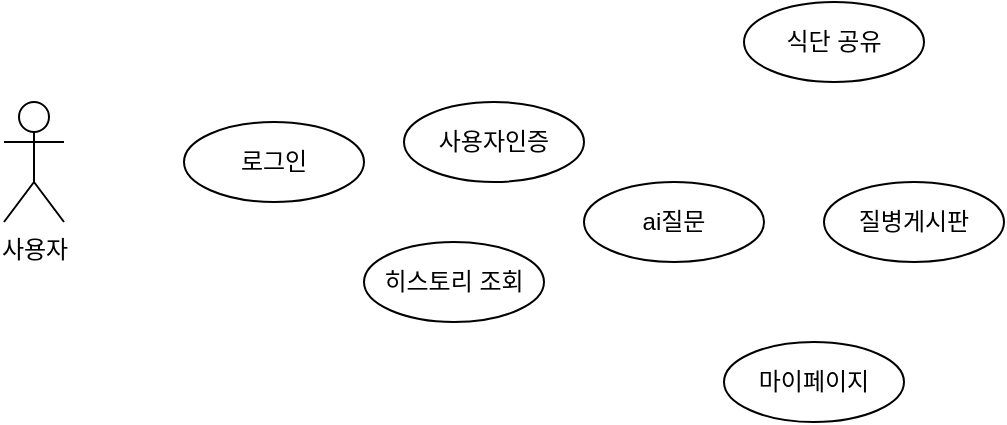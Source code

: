 <mxfile version="26.2.13">
  <diagram name="페이지-1" id="MN5EwI8C19eY58HCWF1L">
    <mxGraphModel dx="803" dy="432" grid="1" gridSize="10" guides="1" tooltips="1" connect="1" arrows="1" fold="1" page="1" pageScale="1" pageWidth="827" pageHeight="1169" math="0" shadow="0">
      <root>
        <mxCell id="0" />
        <mxCell id="1" parent="0" />
        <mxCell id="KieflmNJ7JjYXTiCyG3P-1" value="사용자" style="shape=umlActor;verticalLabelPosition=bottom;verticalAlign=top;html=1;outlineConnect=0;" vertex="1" parent="1">
          <mxGeometry x="80" y="430" width="30" height="60" as="geometry" />
        </mxCell>
        <mxCell id="KieflmNJ7JjYXTiCyG3P-4" value="로그인" style="ellipse;whiteSpace=wrap;html=1;" vertex="1" parent="1">
          <mxGeometry x="170" y="440" width="90" height="40" as="geometry" />
        </mxCell>
        <mxCell id="KieflmNJ7JjYXTiCyG3P-5" value="사용자인증" style="ellipse;whiteSpace=wrap;html=1;" vertex="1" parent="1">
          <mxGeometry x="280" y="430" width="90" height="40" as="geometry" />
        </mxCell>
        <mxCell id="KieflmNJ7JjYXTiCyG3P-6" value="히스토리 조회" style="ellipse;whiteSpace=wrap;html=1;" vertex="1" parent="1">
          <mxGeometry x="260" y="500" width="90" height="40" as="geometry" />
        </mxCell>
        <mxCell id="KieflmNJ7JjYXTiCyG3P-7" value="ai질문" style="ellipse;whiteSpace=wrap;html=1;" vertex="1" parent="1">
          <mxGeometry x="370" y="470" width="90" height="40" as="geometry" />
        </mxCell>
        <mxCell id="KieflmNJ7JjYXTiCyG3P-11" value="마이페이지" style="ellipse;whiteSpace=wrap;html=1;" vertex="1" parent="1">
          <mxGeometry x="440" y="550" width="90" height="40" as="geometry" />
        </mxCell>
        <mxCell id="KieflmNJ7JjYXTiCyG3P-12" value="질병게시판" style="ellipse;whiteSpace=wrap;html=1;" vertex="1" parent="1">
          <mxGeometry x="490" y="470" width="90" height="40" as="geometry" />
        </mxCell>
        <mxCell id="KieflmNJ7JjYXTiCyG3P-13" value="식단 공유" style="ellipse;whiteSpace=wrap;html=1;" vertex="1" parent="1">
          <mxGeometry x="450" y="380" width="90" height="40" as="geometry" />
        </mxCell>
      </root>
    </mxGraphModel>
  </diagram>
</mxfile>

